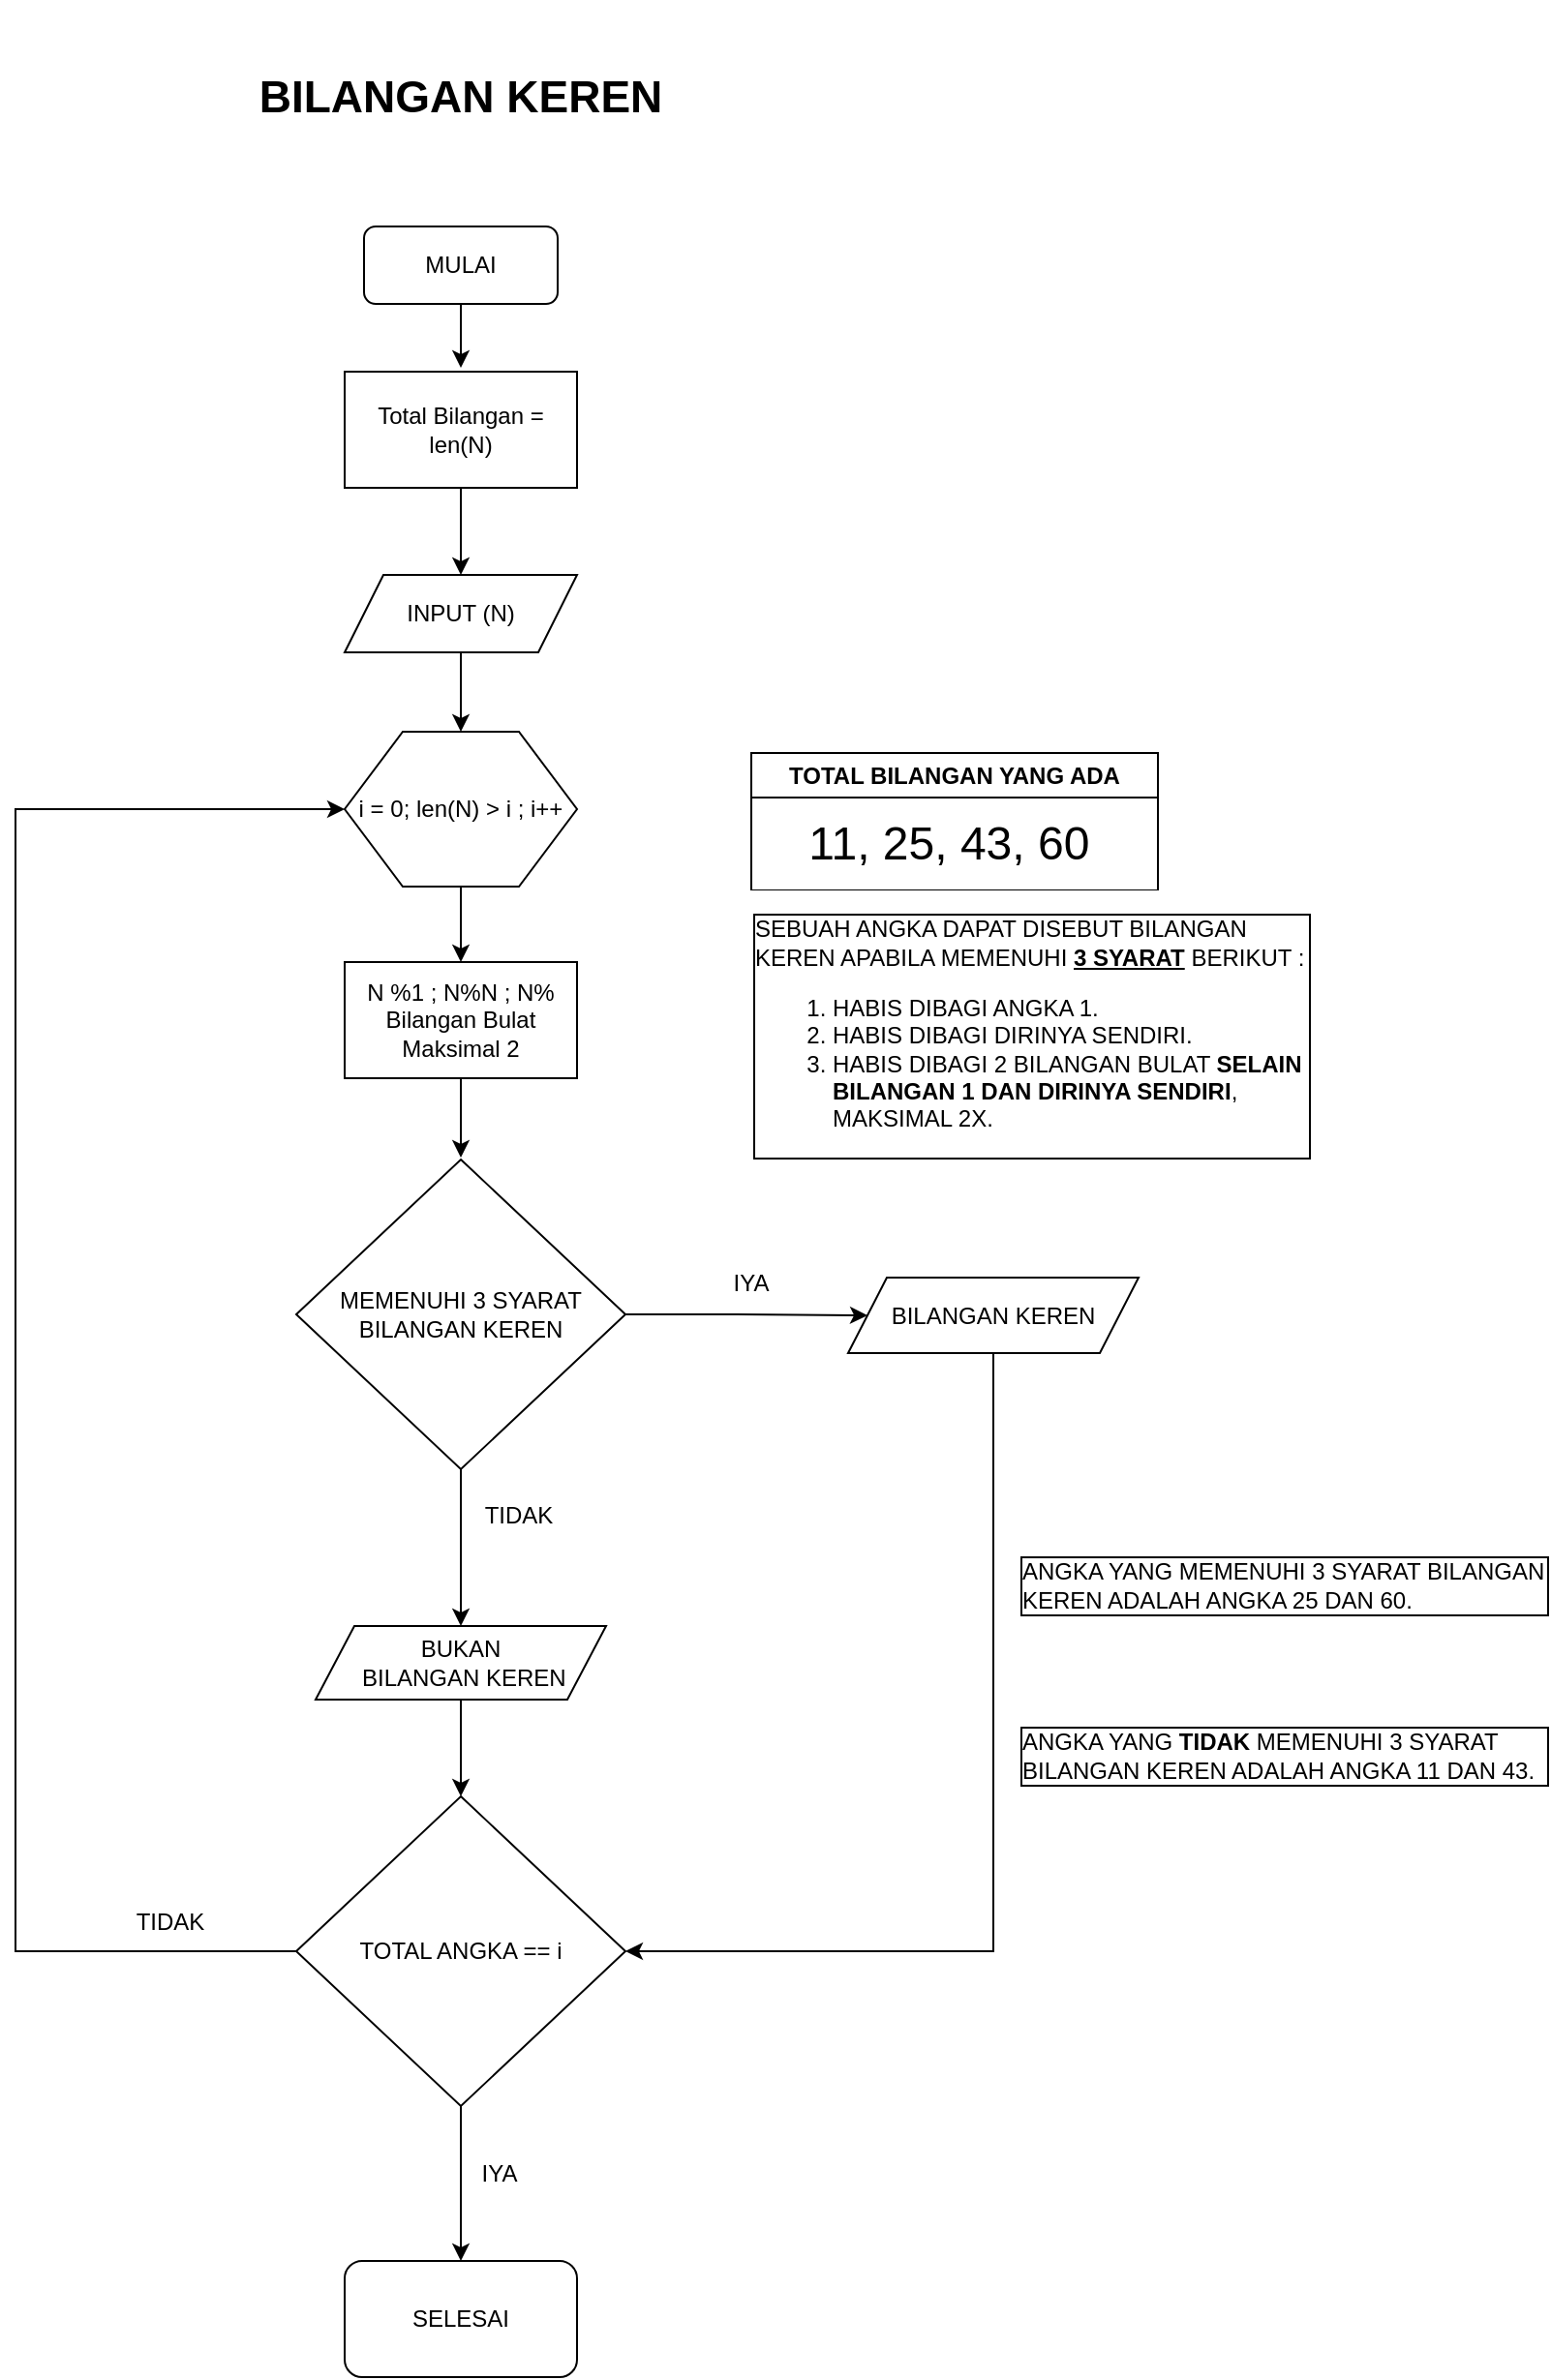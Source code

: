 <mxfile version="24.5.3" type="device">
  <diagram id="C5RBs43oDa-KdzZeNtuy" name="Page-1">
    <mxGraphModel dx="794" dy="605" grid="1" gridSize="10" guides="1" tooltips="1" connect="1" arrows="1" fold="1" page="1" pageScale="1" pageWidth="827" pageHeight="1169" math="0" shadow="0">
      <root>
        <mxCell id="WIyWlLk6GJQsqaUBKTNV-0" />
        <mxCell id="WIyWlLk6GJQsqaUBKTNV-1" parent="WIyWlLk6GJQsqaUBKTNV-0" />
        <mxCell id="YV0rlxYkFsSbdf25E0i0-37" style="edgeStyle=orthogonalEdgeStyle;rounded=0;orthogonalLoop=1;jettySize=auto;html=1;exitX=0.5;exitY=1;exitDx=0;exitDy=0;" parent="WIyWlLk6GJQsqaUBKTNV-1" source="YV0rlxYkFsSbdf25E0i0-8" edge="1">
          <mxGeometry relative="1" as="geometry">
            <mxPoint x="310" y="190" as="targetPoint" />
          </mxGeometry>
        </mxCell>
        <mxCell id="YV0rlxYkFsSbdf25E0i0-8" value="MULAI" style="rounded=1;whiteSpace=wrap;html=1;" parent="WIyWlLk6GJQsqaUBKTNV-1" vertex="1">
          <mxGeometry x="260" y="117" width="100" height="40" as="geometry" />
        </mxCell>
        <mxCell id="YV0rlxYkFsSbdf25E0i0-9" value="BILANGAN KEREN" style="text;strokeColor=none;align=center;fillColor=none;html=1;verticalAlign=middle;whiteSpace=wrap;rounded=0;fontStyle=1;fontSize=23;" parent="WIyWlLk6GJQsqaUBKTNV-1" vertex="1">
          <mxGeometry x="185" width="250" height="100" as="geometry" />
        </mxCell>
        <mxCell id="YV0rlxYkFsSbdf25E0i0-20" style="edgeStyle=orthogonalEdgeStyle;rounded=0;orthogonalLoop=1;jettySize=auto;html=1;exitX=0.5;exitY=1;exitDx=0;exitDy=0;entryX=0.5;entryY=0;entryDx=0;entryDy=0;" parent="WIyWlLk6GJQsqaUBKTNV-1" source="YV0rlxYkFsSbdf25E0i0-10" target="YV0rlxYkFsSbdf25E0i0-15" edge="1">
          <mxGeometry relative="1" as="geometry" />
        </mxCell>
        <mxCell id="YV0rlxYkFsSbdf25E0i0-10" value="INPUT (N)" style="shape=parallelogram;perimeter=parallelogramPerimeter;whiteSpace=wrap;html=1;fixedSize=1;" parent="WIyWlLk6GJQsqaUBKTNV-1" vertex="1">
          <mxGeometry x="250" y="297" width="120" height="40" as="geometry" />
        </mxCell>
        <mxCell id="YV0rlxYkFsSbdf25E0i0-11" value="TOTAL BILANGAN YANG ADA" style="swimlane;whiteSpace=wrap;html=1;fillColor=default;" parent="WIyWlLk6GJQsqaUBKTNV-1" vertex="1">
          <mxGeometry x="460" y="389" width="210" height="71" as="geometry" />
        </mxCell>
        <mxCell id="YV0rlxYkFsSbdf25E0i0-12" value="&lt;font style=&quot;font-size: 24px;&quot;&gt;11, 25, 43, 60&amp;nbsp;&lt;/font&gt;" style="text;html=1;align=center;verticalAlign=middle;resizable=1;points=[];autosize=1;strokeColor=none;fillColor=default;labelBorderColor=none;movable=1;rotatable=1;deletable=1;editable=1;locked=0;connectable=1;" parent="YV0rlxYkFsSbdf25E0i0-11" vertex="1">
          <mxGeometry x="1" y="24" width="208" height="46" as="geometry" />
        </mxCell>
        <mxCell id="YV0rlxYkFsSbdf25E0i0-22" style="edgeStyle=orthogonalEdgeStyle;rounded=0;orthogonalLoop=1;jettySize=auto;html=1;exitX=0.5;exitY=1;exitDx=0;exitDy=0;" parent="WIyWlLk6GJQsqaUBKTNV-1" source="YV0rlxYkFsSbdf25E0i0-13" edge="1">
          <mxGeometry relative="1" as="geometry">
            <mxPoint x="310" y="598" as="targetPoint" />
          </mxGeometry>
        </mxCell>
        <mxCell id="YV0rlxYkFsSbdf25E0i0-13" value="N %1 ; N%N ; N% Bilangan Bulat Maksimal 2" style="rounded=0;whiteSpace=wrap;html=1;" parent="WIyWlLk6GJQsqaUBKTNV-1" vertex="1">
          <mxGeometry x="250" y="497" width="120" height="60" as="geometry" />
        </mxCell>
        <mxCell id="YV0rlxYkFsSbdf25E0i0-23" style="edgeStyle=orthogonalEdgeStyle;rounded=0;orthogonalLoop=1;jettySize=auto;html=1;exitX=1;exitY=0.5;exitDx=0;exitDy=0;" parent="WIyWlLk6GJQsqaUBKTNV-1" source="YV0rlxYkFsSbdf25E0i0-14" target="YV0rlxYkFsSbdf25E0i0-17" edge="1">
          <mxGeometry relative="1" as="geometry" />
        </mxCell>
        <mxCell id="YV0rlxYkFsSbdf25E0i0-24" style="edgeStyle=orthogonalEdgeStyle;rounded=0;orthogonalLoop=1;jettySize=auto;html=1;exitX=0.5;exitY=1;exitDx=0;exitDy=0;entryX=0.5;entryY=0;entryDx=0;entryDy=0;" parent="WIyWlLk6GJQsqaUBKTNV-1" source="YV0rlxYkFsSbdf25E0i0-14" target="YV0rlxYkFsSbdf25E0i0-18" edge="1">
          <mxGeometry relative="1" as="geometry" />
        </mxCell>
        <mxCell id="YV0rlxYkFsSbdf25E0i0-14" value="MEMENUHI 3 SYARAT&lt;div&gt;BILANGAN KEREN&lt;/div&gt;" style="rhombus;whiteSpace=wrap;html=1;" parent="WIyWlLk6GJQsqaUBKTNV-1" vertex="1">
          <mxGeometry x="225" y="599" width="170" height="160" as="geometry" />
        </mxCell>
        <mxCell id="YV0rlxYkFsSbdf25E0i0-21" style="edgeStyle=orthogonalEdgeStyle;rounded=0;orthogonalLoop=1;jettySize=auto;html=1;exitX=0.5;exitY=1;exitDx=0;exitDy=0;entryX=0.5;entryY=0;entryDx=0;entryDy=0;" parent="WIyWlLk6GJQsqaUBKTNV-1" source="YV0rlxYkFsSbdf25E0i0-15" target="YV0rlxYkFsSbdf25E0i0-13" edge="1">
          <mxGeometry relative="1" as="geometry" />
        </mxCell>
        <mxCell id="YV0rlxYkFsSbdf25E0i0-15" value="i = 0; len(N) &amp;gt; i ; i++" style="shape=hexagon;perimeter=hexagonPerimeter2;whiteSpace=wrap;html=1;fixedSize=1;size=30;" parent="WIyWlLk6GJQsqaUBKTNV-1" vertex="1">
          <mxGeometry x="250" y="378" width="120" height="80" as="geometry" />
        </mxCell>
        <mxCell id="YV0rlxYkFsSbdf25E0i0-16" value="SELESAI" style="rounded=1;whiteSpace=wrap;html=1;" parent="WIyWlLk6GJQsqaUBKTNV-1" vertex="1">
          <mxGeometry x="250" y="1168" width="120" height="60" as="geometry" />
        </mxCell>
        <mxCell id="YV0rlxYkFsSbdf25E0i0-25" style="edgeStyle=orthogonalEdgeStyle;rounded=0;orthogonalLoop=1;jettySize=auto;html=1;exitX=0.5;exitY=1;exitDx=0;exitDy=0;entryX=1;entryY=0.5;entryDx=0;entryDy=0;" parent="WIyWlLk6GJQsqaUBKTNV-1" source="YV0rlxYkFsSbdf25E0i0-17" target="YV0rlxYkFsSbdf25E0i0-27" edge="1">
          <mxGeometry relative="1" as="geometry" />
        </mxCell>
        <mxCell id="YV0rlxYkFsSbdf25E0i0-17" value="BILANGAN KEREN" style="shape=parallelogram;perimeter=parallelogramPerimeter;whiteSpace=wrap;html=1;fixedSize=1;" parent="WIyWlLk6GJQsqaUBKTNV-1" vertex="1">
          <mxGeometry x="510" y="660" width="150" height="39" as="geometry" />
        </mxCell>
        <mxCell id="YV0rlxYkFsSbdf25E0i0-29" style="edgeStyle=orthogonalEdgeStyle;rounded=0;orthogonalLoop=1;jettySize=auto;html=1;exitX=0.5;exitY=1;exitDx=0;exitDy=0;entryX=0.5;entryY=0;entryDx=0;entryDy=0;" parent="WIyWlLk6GJQsqaUBKTNV-1" source="YV0rlxYkFsSbdf25E0i0-18" target="YV0rlxYkFsSbdf25E0i0-27" edge="1">
          <mxGeometry relative="1" as="geometry" />
        </mxCell>
        <mxCell id="YV0rlxYkFsSbdf25E0i0-18" value="BUKAN&lt;div&gt;&amp;nbsp;BILANGAN KEREN&lt;/div&gt;" style="shape=parallelogram;perimeter=parallelogramPerimeter;whiteSpace=wrap;html=1;fixedSize=1;" parent="WIyWlLk6GJQsqaUBKTNV-1" vertex="1">
          <mxGeometry x="235" y="840" width="150" height="38" as="geometry" />
        </mxCell>
        <mxCell id="YV0rlxYkFsSbdf25E0i0-30" style="edgeStyle=orthogonalEdgeStyle;rounded=0;orthogonalLoop=1;jettySize=auto;html=1;exitX=0;exitY=0.5;exitDx=0;exitDy=0;entryX=0;entryY=0.5;entryDx=0;entryDy=0;" parent="WIyWlLk6GJQsqaUBKTNV-1" source="YV0rlxYkFsSbdf25E0i0-27" target="YV0rlxYkFsSbdf25E0i0-15" edge="1">
          <mxGeometry relative="1" as="geometry">
            <Array as="points">
              <mxPoint x="80" y="1008" />
              <mxPoint x="80" y="418" />
            </Array>
          </mxGeometry>
        </mxCell>
        <mxCell id="YV0rlxYkFsSbdf25E0i0-31" style="edgeStyle=orthogonalEdgeStyle;rounded=0;orthogonalLoop=1;jettySize=auto;html=1;exitX=0.5;exitY=1;exitDx=0;exitDy=0;entryX=0.5;entryY=0;entryDx=0;entryDy=0;" parent="WIyWlLk6GJQsqaUBKTNV-1" source="YV0rlxYkFsSbdf25E0i0-27" target="YV0rlxYkFsSbdf25E0i0-16" edge="1">
          <mxGeometry relative="1" as="geometry" />
        </mxCell>
        <mxCell id="YV0rlxYkFsSbdf25E0i0-27" value="TOTAL ANGKA == i" style="rhombus;whiteSpace=wrap;html=1;" parent="WIyWlLk6GJQsqaUBKTNV-1" vertex="1">
          <mxGeometry x="225" y="928" width="170" height="160" as="geometry" />
        </mxCell>
        <mxCell id="YV0rlxYkFsSbdf25E0i0-32" value="TIDAK" style="text;strokeColor=none;align=center;fillColor=none;html=1;verticalAlign=middle;whiteSpace=wrap;rounded=0;" parent="WIyWlLk6GJQsqaUBKTNV-1" vertex="1">
          <mxGeometry x="130" y="978" width="60" height="30" as="geometry" />
        </mxCell>
        <mxCell id="YV0rlxYkFsSbdf25E0i0-33" value="IYA" style="text;strokeColor=none;align=center;fillColor=none;html=1;verticalAlign=middle;whiteSpace=wrap;rounded=0;" parent="WIyWlLk6GJQsqaUBKTNV-1" vertex="1">
          <mxGeometry x="300" y="1108" width="60" height="30" as="geometry" />
        </mxCell>
        <mxCell id="YV0rlxYkFsSbdf25E0i0-34" value="IYA" style="text;strokeColor=none;align=center;fillColor=none;html=1;verticalAlign=middle;whiteSpace=wrap;rounded=0;" parent="WIyWlLk6GJQsqaUBKTNV-1" vertex="1">
          <mxGeometry x="430" y="648" width="60" height="30" as="geometry" />
        </mxCell>
        <mxCell id="YV0rlxYkFsSbdf25E0i0-35" value="TIDAK" style="text;strokeColor=none;align=center;fillColor=none;html=1;verticalAlign=middle;whiteSpace=wrap;rounded=0;" parent="WIyWlLk6GJQsqaUBKTNV-1" vertex="1">
          <mxGeometry x="310" y="768" width="60" height="30" as="geometry" />
        </mxCell>
        <mxCell id="YV0rlxYkFsSbdf25E0i0-38" style="edgeStyle=orthogonalEdgeStyle;rounded=0;orthogonalLoop=1;jettySize=auto;html=1;exitX=0.5;exitY=1;exitDx=0;exitDy=0;entryX=0.5;entryY=0;entryDx=0;entryDy=0;" parent="WIyWlLk6GJQsqaUBKTNV-1" source="YV0rlxYkFsSbdf25E0i0-36" target="YV0rlxYkFsSbdf25E0i0-10" edge="1">
          <mxGeometry relative="1" as="geometry" />
        </mxCell>
        <mxCell id="YV0rlxYkFsSbdf25E0i0-36" value="Total Bilangan = len(N)" style="rounded=0;whiteSpace=wrap;html=1;" parent="WIyWlLk6GJQsqaUBKTNV-1" vertex="1">
          <mxGeometry x="250" y="192" width="120" height="60" as="geometry" />
        </mxCell>
        <mxCell id="YV0rlxYkFsSbdf25E0i0-39" value="SEBUAH ANGKA DAPAT DISEBUT BILANGAN KEREN APABILA MEMENUHI&amp;nbsp;&lt;u&gt;&lt;b&gt;3 SYARAT&lt;/b&gt;&lt;/u&gt; BERIKUT :&lt;div&gt;&lt;ol&gt;&lt;li&gt;HABIS DIBAGI ANGKA 1.&lt;/li&gt;&lt;li&gt;HABIS DIBAGI DIRINYA SENDIRI.&lt;/li&gt;&lt;li&gt;HABIS DIBAGI 2 BILANGAN BULAT &lt;b&gt;SELAIN BILANGAN 1 DAN DIRINYA SENDIRI&lt;/b&gt;, MAKSIMAL 2X.&lt;/li&gt;&lt;/ol&gt;&lt;/div&gt;" style="text;strokeColor=none;align=left;fillColor=default;html=1;verticalAlign=middle;whiteSpace=wrap;rounded=0;labelBorderColor=default;spacingTop=0;" parent="WIyWlLk6GJQsqaUBKTNV-1" vertex="1">
          <mxGeometry x="459" y="460" width="290" height="150" as="geometry" />
        </mxCell>
        <mxCell id="YV0rlxYkFsSbdf25E0i0-41" value="ANGKA YANG MEMENUHI 3 SYARAT BILANGAN KEREN ADALAH ANGKA 25 DAN 60." style="text;strokeColor=none;align=left;fillColor=default;html=1;verticalAlign=middle;whiteSpace=wrap;rounded=0;labelBorderColor=default;spacingTop=0;" parent="WIyWlLk6GJQsqaUBKTNV-1" vertex="1">
          <mxGeometry x="597" y="798" width="275" height="42" as="geometry" />
        </mxCell>
        <mxCell id="YV0rlxYkFsSbdf25E0i0-42" value="ANGKA YANG &lt;b&gt;TIDAK&lt;/b&gt; MEMENUHI 3 SYARAT BILANGAN KEREN ADALAH ANGKA 11 DAN 43." style="text;strokeColor=none;align=left;fillColor=default;html=1;verticalAlign=middle;whiteSpace=wrap;rounded=0;labelBorderColor=default;spacingTop=0;" parent="WIyWlLk6GJQsqaUBKTNV-1" vertex="1">
          <mxGeometry x="597" y="886" width="275" height="42" as="geometry" />
        </mxCell>
      </root>
    </mxGraphModel>
  </diagram>
</mxfile>
